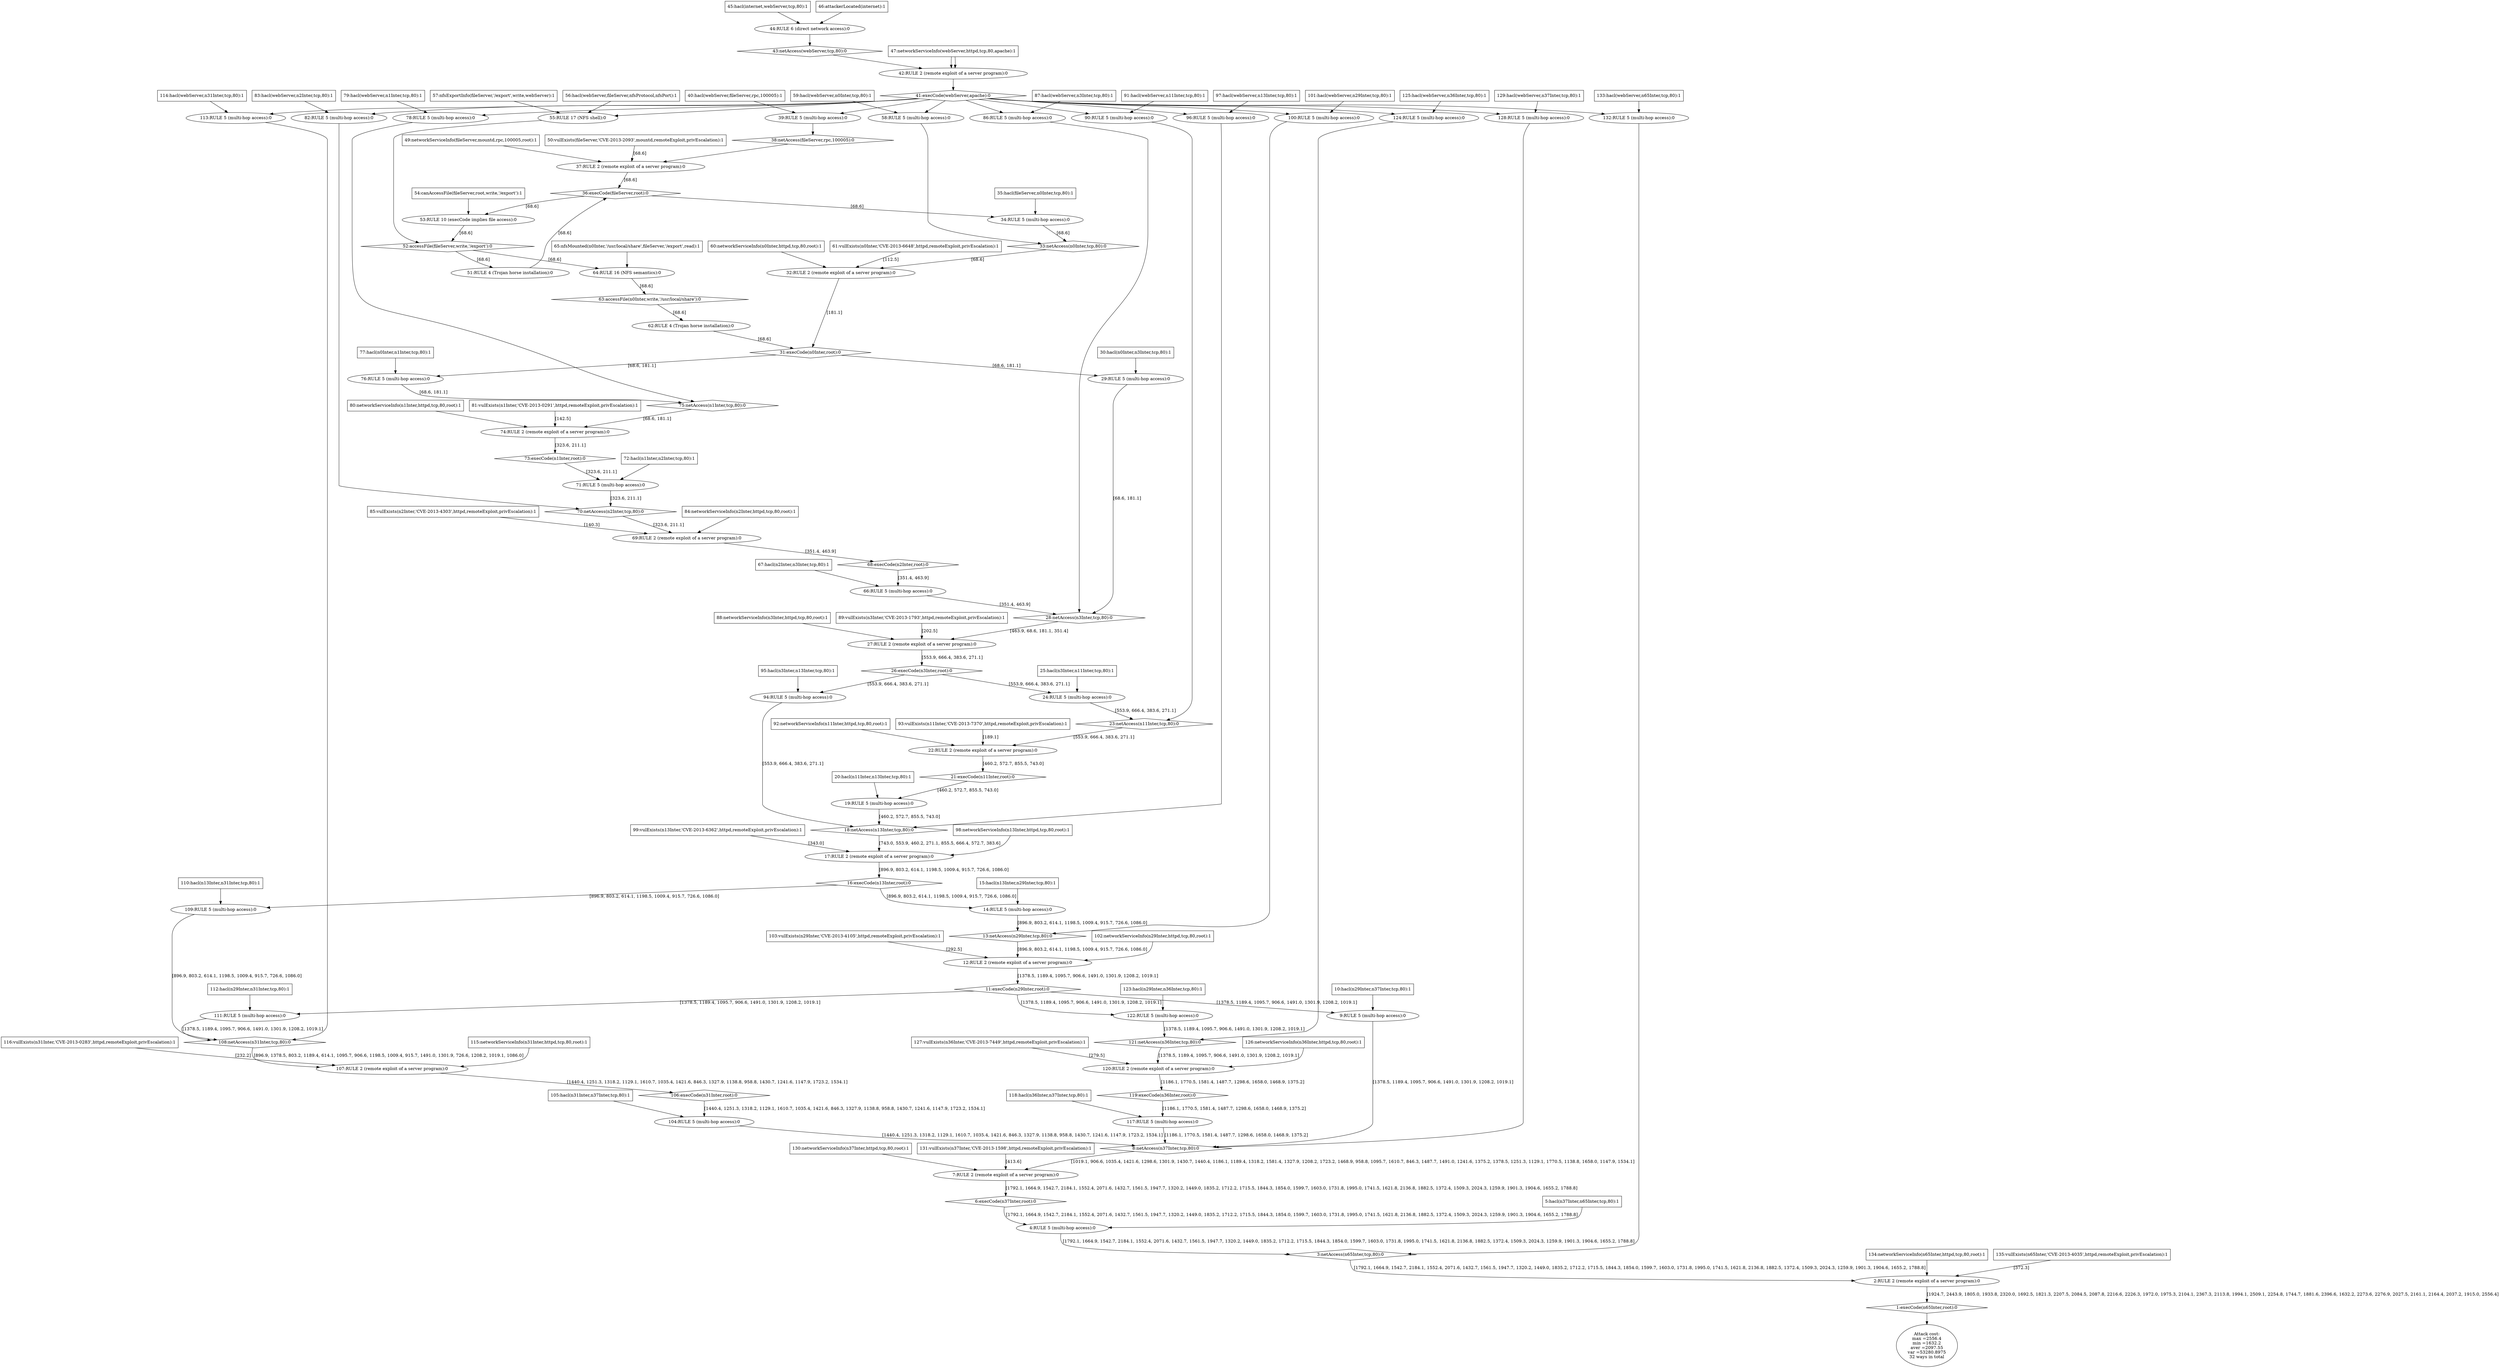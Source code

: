 digraph G {
	0 [label="Attack cost:\nmax =2556.4\nmin =1632.2\naver =2097.55\nvar =53280.8975\n32 ways in total",shape=ellipse];
	1 [label="1:execCode(n65Inter,root):0",shape=diamond];
	2 [label="2:RULE 2 (remote exploit of a server program):0",shape=ellipse];
	3 [label="3:netAccess(n65Inter,tcp,80):0",shape=diamond];
	4 [label="4:RULE 5 (multi-hop access):0",shape=ellipse];
	5 [label="5:hacl(n37Inter,n65Inter,tcp,80):1",shape=box];
	6 [label="6:execCode(n37Inter,root):0",shape=diamond];
	7 [label="7:RULE 2 (remote exploit of a server program):0",shape=ellipse];
	8 [label="8:netAccess(n37Inter,tcp,80):0",shape=diamond];
	9 [label="9:RULE 5 (multi-hop access):0",shape=ellipse];
	10 [label="10:hacl(n29Inter,n37Inter,tcp,80):1",shape=box];
	11 [label="11:execCode(n29Inter,root):0",shape=diamond];
	12 [label="12:RULE 2 (remote exploit of a server program):0",shape=ellipse];
	13 [label="13:netAccess(n29Inter,tcp,80):0",shape=diamond];
	14 [label="14:RULE 5 (multi-hop access):0",shape=ellipse];
	15 [label="15:hacl(n13Inter,n29Inter,tcp,80):1",shape=box];
	16 [label="16:execCode(n13Inter,root):0",shape=diamond];
	17 [label="17:RULE 2 (remote exploit of a server program):0",shape=ellipse];
	18 [label="18:netAccess(n13Inter,tcp,80):0",shape=diamond];
	19 [label="19:RULE 5 (multi-hop access):0",shape=ellipse];
	20 [label="20:hacl(n11Inter,n13Inter,tcp,80):1",shape=box];
	21 [label="21:execCode(n11Inter,root):0",shape=diamond];
	22 [label="22:RULE 2 (remote exploit of a server program):0",shape=ellipse];
	23 [label="23:netAccess(n11Inter,tcp,80):0",shape=diamond];
	24 [label="24:RULE 5 (multi-hop access):0",shape=ellipse];
	25 [label="25:hacl(n3Inter,n11Inter,tcp,80):1",shape=box];
	26 [label="26:execCode(n3Inter,root):0",shape=diamond];
	27 [label="27:RULE 2 (remote exploit of a server program):0",shape=ellipse];
	28 [label="28:netAccess(n3Inter,tcp,80):0",shape=diamond];
	29 [label="29:RULE 5 (multi-hop access):0",shape=ellipse];
	30 [label="30:hacl(n0Inter,n3Inter,tcp,80):1",shape=box];
	31 [label="31:execCode(n0Inter,root):0",shape=diamond];
	32 [label="32:RULE 2 (remote exploit of a server program):0",shape=ellipse];
	33 [label="33:netAccess(n0Inter,tcp,80):0",shape=diamond];
	34 [label="34:RULE 5 (multi-hop access):0",shape=ellipse];
	35 [label="35:hacl(fileServer,n0Inter,tcp,80):1",shape=box];
	36 [label="36:execCode(fileServer,root):0",shape=diamond];
	37 [label="37:RULE 2 (remote exploit of a server program):0",shape=ellipse];
	38 [label="38:netAccess(fileServer,rpc,100005):0",shape=diamond];
	39 [label="39:RULE 5 (multi-hop access):0",shape=ellipse];
	40 [label="40:hacl(webServer,fileServer,rpc,100005):1",shape=box];
	41 [label="41:execCode(webServer,apache):0",shape=diamond];
	42 [label="42:RULE 2 (remote exploit of a server program):0",shape=ellipse];
	43 [label="43:netAccess(webServer,tcp,80):0",shape=diamond];
	44 [label="44:RULE 6 (direct network access):0",shape=ellipse];
	45 [label="45:hacl(internet,webServer,tcp,80):1",shape=box];
	46 [label="46:attackerLocated(internet):1",shape=box];
	47 [label="47:networkServiceInfo(webServer,httpd,tcp,80,apache):1",shape=box];
	47 [label="47:networkServiceInfo(webServer,httpd,tcp,80,apache):1",shape=box];
	49 [label="49:networkServiceInfo(fileServer,mountd,rpc,100005,root):1",shape=box];
	50 [label="50:vulExists(fileServer,'CVE-2013-2093',mountd,remoteExploit,privEscalation):1",shape=box];
	51 [label="51:RULE 4 (Trojan horse installation):0",shape=ellipse];
	52 [label="52:accessFile(fileServer,write,'/export'):0",shape=diamond];
	53 [label="53:RULE 10 (execCode implies file access):0",shape=ellipse];
	54 [label="54:canAccessFile(fileServer,root,write,'/export'):1",shape=box];
	55 [label="55:RULE 17 (NFS shell):0",shape=ellipse];
	56 [label="56:hacl(webServer,fileServer,nfsProtocol,nfsPort):1",shape=box];
	57 [label="57:nfsExportInfo(fileServer,'/export',write,webServer):1",shape=box];
	58 [label="58:RULE 5 (multi-hop access):0",shape=ellipse];
	59 [label="59:hacl(webServer,n0Inter,tcp,80):1",shape=box];
	60 [label="60:networkServiceInfo(n0Inter,httpd,tcp,80,root):1",shape=box];
	61 [label="61:vulExists(n0Inter,'CVE-2013-6648',httpd,remoteExploit,privEscalation):1",shape=box];
	62 [label="62:RULE 4 (Trojan horse installation):0",shape=ellipse];
	63 [label="63:accessFile(n0Inter,write,'/usr/local/share'):0",shape=diamond];
	64 [label="64:RULE 16 (NFS semantics):0",shape=ellipse];
	65 [label="65:nfsMounted(n0Inter,'/usr/local/share',fileServer,'/export',read):1",shape=box];
	66 [label="66:RULE 5 (multi-hop access):0",shape=ellipse];
	67 [label="67:hacl(n2Inter,n3Inter,tcp,80):1",shape=box];
	68 [label="68:execCode(n2Inter,root):0",shape=diamond];
	69 [label="69:RULE 2 (remote exploit of a server program):0",shape=ellipse];
	70 [label="70:netAccess(n2Inter,tcp,80):0",shape=diamond];
	71 [label="71:RULE 5 (multi-hop access):0",shape=ellipse];
	72 [label="72:hacl(n1Inter,n2Inter,tcp,80):1",shape=box];
	73 [label="73:execCode(n1Inter,root):0",shape=diamond];
	74 [label="74:RULE 2 (remote exploit of a server program):0",shape=ellipse];
	75 [label="75:netAccess(n1Inter,tcp,80):0",shape=diamond];
	76 [label="76:RULE 5 (multi-hop access):0",shape=ellipse];
	77 [label="77:hacl(n0Inter,n1Inter,tcp,80):1",shape=box];
	78 [label="78:RULE 5 (multi-hop access):0",shape=ellipse];
	79 [label="79:hacl(webServer,n1Inter,tcp,80):1",shape=box];
	80 [label="80:networkServiceInfo(n1Inter,httpd,tcp,80,root):1",shape=box];
	81 [label="81:vulExists(n1Inter,'CVE-2013-0291',httpd,remoteExploit,privEscalation):1",shape=box];
	82 [label="82:RULE 5 (multi-hop access):0",shape=ellipse];
	83 [label="83:hacl(webServer,n2Inter,tcp,80):1",shape=box];
	84 [label="84:networkServiceInfo(n2Inter,httpd,tcp,80,root):1",shape=box];
	85 [label="85:vulExists(n2Inter,'CVE-2013-4303',httpd,remoteExploit,privEscalation):1",shape=box];
	86 [label="86:RULE 5 (multi-hop access):0",shape=ellipse];
	87 [label="87:hacl(webServer,n3Inter,tcp,80):1",shape=box];
	88 [label="88:networkServiceInfo(n3Inter,httpd,tcp,80,root):1",shape=box];
	89 [label="89:vulExists(n3Inter,'CVE-2013-1793',httpd,remoteExploit,privEscalation):1",shape=box];
	90 [label="90:RULE 5 (multi-hop access):0",shape=ellipse];
	91 [label="91:hacl(webServer,n11Inter,tcp,80):1",shape=box];
	92 [label="92:networkServiceInfo(n11Inter,httpd,tcp,80,root):1",shape=box];
	93 [label="93:vulExists(n11Inter,'CVE-2013-7370',httpd,remoteExploit,privEscalation):1",shape=box];
	94 [label="94:RULE 5 (multi-hop access):0",shape=ellipse];
	95 [label="95:hacl(n3Inter,n13Inter,tcp,80):1",shape=box];
	96 [label="96:RULE 5 (multi-hop access):0",shape=ellipse];
	97 [label="97:hacl(webServer,n13Inter,tcp,80):1",shape=box];
	98 [label="98:networkServiceInfo(n13Inter,httpd,tcp,80,root):1",shape=box];
	99 [label="99:vulExists(n13Inter,'CVE-2013-6362',httpd,remoteExploit,privEscalation):1",shape=box];
	100 [label="100:RULE 5 (multi-hop access):0",shape=ellipse];
	101 [label="101:hacl(webServer,n29Inter,tcp,80):1",shape=box];
	102 [label="102:networkServiceInfo(n29Inter,httpd,tcp,80,root):1",shape=box];
	103 [label="103:vulExists(n29Inter,'CVE-2013-4105',httpd,remoteExploit,privEscalation):1",shape=box];
	104 [label="104:RULE 5 (multi-hop access):0",shape=ellipse];
	105 [label="105:hacl(n31Inter,n37Inter,tcp,80):1",shape=box];
	106 [label="106:execCode(n31Inter,root):0",shape=diamond];
	107 [label="107:RULE 2 (remote exploit of a server program):0",shape=ellipse];
	108 [label="108:netAccess(n31Inter,tcp,80):0",shape=diamond];
	109 [label="109:RULE 5 (multi-hop access):0",shape=ellipse];
	110 [label="110:hacl(n13Inter,n31Inter,tcp,80):1",shape=box];
	111 [label="111:RULE 5 (multi-hop access):0",shape=ellipse];
	112 [label="112:hacl(n29Inter,n31Inter,tcp,80):1",shape=box];
	113 [label="113:RULE 5 (multi-hop access):0",shape=ellipse];
	114 [label="114:hacl(webServer,n31Inter,tcp,80):1",shape=box];
	115 [label="115:networkServiceInfo(n31Inter,httpd,tcp,80,root):1",shape=box];
	116 [label="116:vulExists(n31Inter,'CVE-2013-0283',httpd,remoteExploit,privEscalation):1",shape=box];
	117 [label="117:RULE 5 (multi-hop access):0",shape=ellipse];
	118 [label="118:hacl(n36Inter,n37Inter,tcp,80):1",shape=box];
	119 [label="119:execCode(n36Inter,root):0",shape=diamond];
	120 [label="120:RULE 2 (remote exploit of a server program):0",shape=ellipse];
	121 [label="121:netAccess(n36Inter,tcp,80):0",shape=diamond];
	122 [label="122:RULE 5 (multi-hop access):0",shape=ellipse];
	123 [label="123:hacl(n29Inter,n36Inter,tcp,80):1",shape=box];
	124 [label="124:RULE 5 (multi-hop access):0",shape=ellipse];
	125 [label="125:hacl(webServer,n36Inter,tcp,80):1",shape=box];
	126 [label="126:networkServiceInfo(n36Inter,httpd,tcp,80,root):1",shape=box];
	127 [label="127:vulExists(n36Inter,'CVE-2013-7449',httpd,remoteExploit,privEscalation):1",shape=box];
	128 [label="128:RULE 5 (multi-hop access):0",shape=ellipse];
	129 [label="129:hacl(webServer,n37Inter,tcp,80):1",shape=box];
	130 [label="130:networkServiceInfo(n37Inter,httpd,tcp,80,root):1",shape=box];
	131 [label="131:vulExists(n37Inter,'CVE-2013-1598',httpd,remoteExploit,privEscalation):1",shape=box];
	132 [label="132:RULE 5 (multi-hop access):0",shape=ellipse];
	133 [label="133:hacl(webServer,n65Inter,tcp,80):1",shape=box];
	134 [label="134:networkServiceInfo(n65Inter,httpd,tcp,80,root):1",shape=box];
	135 [label="135:vulExists(n65Inter,'CVE-2013-4035',httpd,remoteExploit,privEscalation):1",shape=box];
	1 -> 0 ;
	2 -> 1 [label="[1924.7, 2443.9, 1805.0, 1933.8, 2320.0, 1692.5, 1821.3, 2207.5, 2084.5, 2087.8, 2216.6, 2226.3, 1972.0, 1975.3, 2104.1, 2367.3, 2113.8, 1994.1, 2509.1, 2254.8, 1744.7, 1881.6, 2396.6, 1632.2, 2273.6, 2276.9, 2027.5, 2161.1, 2164.4, 2037.2, 1915.0, 2556.4]"];
	3 -> 2 [label="[1792.1, 1664.9, 1542.7, 2184.1, 1552.4, 2071.6, 1432.7, 1561.5, 1947.7, 1320.2, 1449.0, 1835.2, 1712.2, 1715.5, 1844.3, 1854.0, 1599.7, 1603.0, 1731.8, 1995.0, 1741.5, 1621.8, 2136.8, 1882.5, 1372.4, 1509.3, 2024.3, 1259.9, 1901.3, 1904.6, 1655.2, 1788.8]"];
	134 -> 2;
	135 -> 2 [label="[372.3]"];
	4 -> 3 [label="[1792.1, 1664.9, 1542.7, 2184.1, 1552.4, 2071.6, 1432.7, 1561.5, 1947.7, 1320.2, 1449.0, 1835.2, 1712.2, 1715.5, 1844.3, 1854.0, 1599.7, 1603.0, 1731.8, 1995.0, 1741.5, 1621.8, 2136.8, 1882.5, 1372.4, 1509.3, 2024.3, 1259.9, 1901.3, 1904.6, 1655.2, 1788.8]"];
	132 -> 3;
	5 -> 4;
	6 -> 4 [label="[1792.1, 1664.9, 1542.7, 2184.1, 1552.4, 2071.6, 1432.7, 1561.5, 1947.7, 1320.2, 1449.0, 1835.2, 1712.2, 1715.5, 1844.3, 1854.0, 1599.7, 1603.0, 1731.8, 1995.0, 1741.5, 1621.8, 2136.8, 1882.5, 1372.4, 1509.3, 2024.3, 1259.9, 1901.3, 1904.6, 1655.2, 1788.8]"];
	7 -> 6 [label="[1792.1, 1664.9, 1542.7, 2184.1, 1552.4, 2071.6, 1432.7, 1561.5, 1947.7, 1320.2, 1449.0, 1835.2, 1712.2, 1715.5, 1844.3, 1854.0, 1599.7, 1603.0, 1731.8, 1995.0, 1741.5, 1621.8, 2136.8, 1882.5, 1372.4, 1509.3, 2024.3, 1259.9, 1901.3, 1904.6, 1655.2, 1788.8]"];
	8 -> 7 [label="[1019.1, 906.6, 1035.4, 1421.6, 1298.6, 1301.9, 1430.7, 1440.4, 1186.1, 1189.4, 1318.2, 1581.4, 1327.9, 1208.2, 1723.2, 1468.9, 958.8, 1095.7, 1610.7, 846.3, 1487.7, 1491.0, 1241.6, 1375.2, 1378.5, 1251.3, 1129.1, 1770.5, 1138.8, 1658.0, 1147.9, 1534.1]"];
	130 -> 7;
	131 -> 7 [label="[413.6]"];
	9 -> 8 [label="[1378.5, 1189.4, 1095.7, 906.6, 1491.0, 1301.9, 1208.2, 1019.1]"];
	104 -> 8 [label="[1440.4, 1251.3, 1318.2, 1129.1, 1610.7, 1035.4, 1421.6, 846.3, 1327.9, 1138.8, 958.8, 1430.7, 1241.6, 1147.9, 1723.2, 1534.1]"];
	117 -> 8 [label="[1186.1, 1770.5, 1581.4, 1487.7, 1298.6, 1658.0, 1468.9, 1375.2]"];
	128 -> 8;
	10 -> 9;
	11 -> 9 [label="[1378.5, 1189.4, 1095.7, 906.6, 1491.0, 1301.9, 1208.2, 1019.1]"];
	12 -> 11 [label="[1378.5, 1189.4, 1095.7, 906.6, 1491.0, 1301.9, 1208.2, 1019.1]"];
	13 -> 12 [label="[896.9, 803.2, 614.1, 1198.5, 1009.4, 915.7, 726.6, 1086.0]"];
	102 -> 12;
	103 -> 12 [label="[292.5]"];
	14 -> 13 [label="[896.9, 803.2, 614.1, 1198.5, 1009.4, 915.7, 726.6, 1086.0]"];
	100 -> 13;
	15 -> 14;
	16 -> 14 [label="[896.9, 803.2, 614.1, 1198.5, 1009.4, 915.7, 726.6, 1086.0]"];
	17 -> 16 [label="[896.9, 803.2, 614.1, 1198.5, 1009.4, 915.7, 726.6, 1086.0]"];
	18 -> 17 [label="[743.0, 553.9, 460.2, 271.1, 855.5, 666.4, 572.7, 383.6]"];
	98 -> 17;
	99 -> 17 [label="[343.0]"];
	19 -> 18 [label="[460.2, 572.7, 855.5, 743.0]"];
	94 -> 18 [label="[553.9, 666.4, 383.6, 271.1]"];
	96 -> 18;
	20 -> 19;
	21 -> 19 [label="[460.2, 572.7, 855.5, 743.0]"];
	22 -> 21 [label="[460.2, 572.7, 855.5, 743.0]"];
	23 -> 22 [label="[553.9, 666.4, 383.6, 271.1]"];
	92 -> 22;
	93 -> 22 [label="[189.1]"];
	24 -> 23 [label="[553.9, 666.4, 383.6, 271.1]"];
	90 -> 23;
	25 -> 24;
	26 -> 24 [label="[553.9, 666.4, 383.6, 271.1]"];
	27 -> 26 [label="[553.9, 666.4, 383.6, 271.1]"];
	28 -> 27 [label="[463.9, 68.6, 181.1, 351.4]"];
	88 -> 27;
	89 -> 27 [label="[202.5]"];
	29 -> 28 [label="[68.6, 181.1]"];
	66 -> 28 [label="[351.4, 463.9]"];
	86 -> 28;
	30 -> 29;
	31 -> 29 [label="[68.6, 181.1]"];
	32 -> 31 [label="[181.1]"];
	62 -> 31 [label="[68.6]"];
	33 -> 32 [label="[68.6]"];
	60 -> 32;
	61 -> 32 [label="[112.5]"];
	34 -> 33 [label="[68.6]"];
	58 -> 33;
	35 -> 34;
	36 -> 34 [label="[68.6]"];
	37 -> 36 [label="[68.6]"];
	51 -> 36 [label="[68.6]"];
	38 -> 37;
	49 -> 37;
	50 -> 37 [label="[68.6]"];
	39 -> 38;
	40 -> 39;
	41 -> 39;
	42 -> 41;
	43 -> 42;
	47 -> 42;
	47 -> 42;
	44 -> 43;
	45 -> 44;
	46 -> 44;
	52 -> 51 [label="[68.6]"];
	53 -> 52 [label="[68.6]"];
	55 -> 52;
	54 -> 53;
	36 -> 53 [label="[68.6]"];
	56 -> 55;
	57 -> 55;
	41 -> 55;
	59 -> 58;
	41 -> 58;
	63 -> 62 [label="[68.6]"];
	64 -> 63 [label="[68.6]"];
	52 -> 64 [label="[68.6]"];
	65 -> 64;
	67 -> 66;
	68 -> 66 [label="[351.4, 463.9]"];
	69 -> 68 [label="[351.4, 463.9]"];
	70 -> 69 [label="[323.6, 211.1]"];
	84 -> 69;
	85 -> 69 [label="[140.3]"];
	71 -> 70 [label="[323.6, 211.1]"];
	82 -> 70;
	72 -> 71;
	73 -> 71 [label="[323.6, 211.1]"];
	74 -> 73 [label="[323.6, 211.1]"];
	75 -> 74 [label="[68.6, 181.1]"];
	80 -> 74;
	81 -> 74 [label="[142.5]"];
	76 -> 75 [label="[68.6, 181.1]"];
	78 -> 75;
	77 -> 76;
	31 -> 76 [label="[68.6, 181.1]"];
	79 -> 78;
	41 -> 78;
	83 -> 82;
	41 -> 82;
	87 -> 86;
	41 -> 86;
	91 -> 90;
	41 -> 90;
	95 -> 94;
	26 -> 94 [label="[553.9, 666.4, 383.6, 271.1]"];
	97 -> 96;
	41 -> 96;
	101 -> 100;
	41 -> 100;
	105 -> 104;
	106 -> 104 [label="[1440.4, 1251.3, 1318.2, 1129.1, 1610.7, 1035.4, 1421.6, 846.3, 1327.9, 1138.8, 958.8, 1430.7, 1241.6, 1147.9, 1723.2, 1534.1]"];
	107 -> 106 [label="[1440.4, 1251.3, 1318.2, 1129.1, 1610.7, 1035.4, 1421.6, 846.3, 1327.9, 1138.8, 958.8, 1430.7, 1241.6, 1147.9, 1723.2, 1534.1]"];
	108 -> 107 [label="[896.9, 1378.5, 803.2, 1189.4, 614.1, 1095.7, 906.6, 1198.5, 1009.4, 915.7, 1491.0, 1301.9, 726.6, 1208.2, 1019.1, 1086.0]"];
	115 -> 107;
	116 -> 107 [label="[232.2]"];
	109 -> 108 [label="[896.9, 803.2, 614.1, 1198.5, 1009.4, 915.7, 726.6, 1086.0]"];
	111 -> 108 [label="[1378.5, 1189.4, 1095.7, 906.6, 1491.0, 1301.9, 1208.2, 1019.1]"];
	113 -> 108;
	110 -> 109;
	16 -> 109 [label="[896.9, 803.2, 614.1, 1198.5, 1009.4, 915.7, 726.6, 1086.0]"];
	112 -> 111;
	11 -> 111 [label="[1378.5, 1189.4, 1095.7, 906.6, 1491.0, 1301.9, 1208.2, 1019.1]"];
	114 -> 113;
	41 -> 113;
	118 -> 117;
	119 -> 117 [label="[1186.1, 1770.5, 1581.4, 1487.7, 1298.6, 1658.0, 1468.9, 1375.2]"];
	120 -> 119 [label="[1186.1, 1770.5, 1581.4, 1487.7, 1298.6, 1658.0, 1468.9, 1375.2]"];
	121 -> 120 [label="[1378.5, 1189.4, 1095.7, 906.6, 1491.0, 1301.9, 1208.2, 1019.1]"];
	126 -> 120;
	127 -> 120 [label="[279.5]"];
	122 -> 121 [label="[1378.5, 1189.4, 1095.7, 906.6, 1491.0, 1301.9, 1208.2, 1019.1]"];
	124 -> 121;
	123 -> 122;
	11 -> 122 [label="[1378.5, 1189.4, 1095.7, 906.6, 1491.0, 1301.9, 1208.2, 1019.1]"];
	125 -> 124;
	41 -> 124;
	129 -> 128;
	41 -> 128;
	133 -> 132;
	41 -> 132;
}
